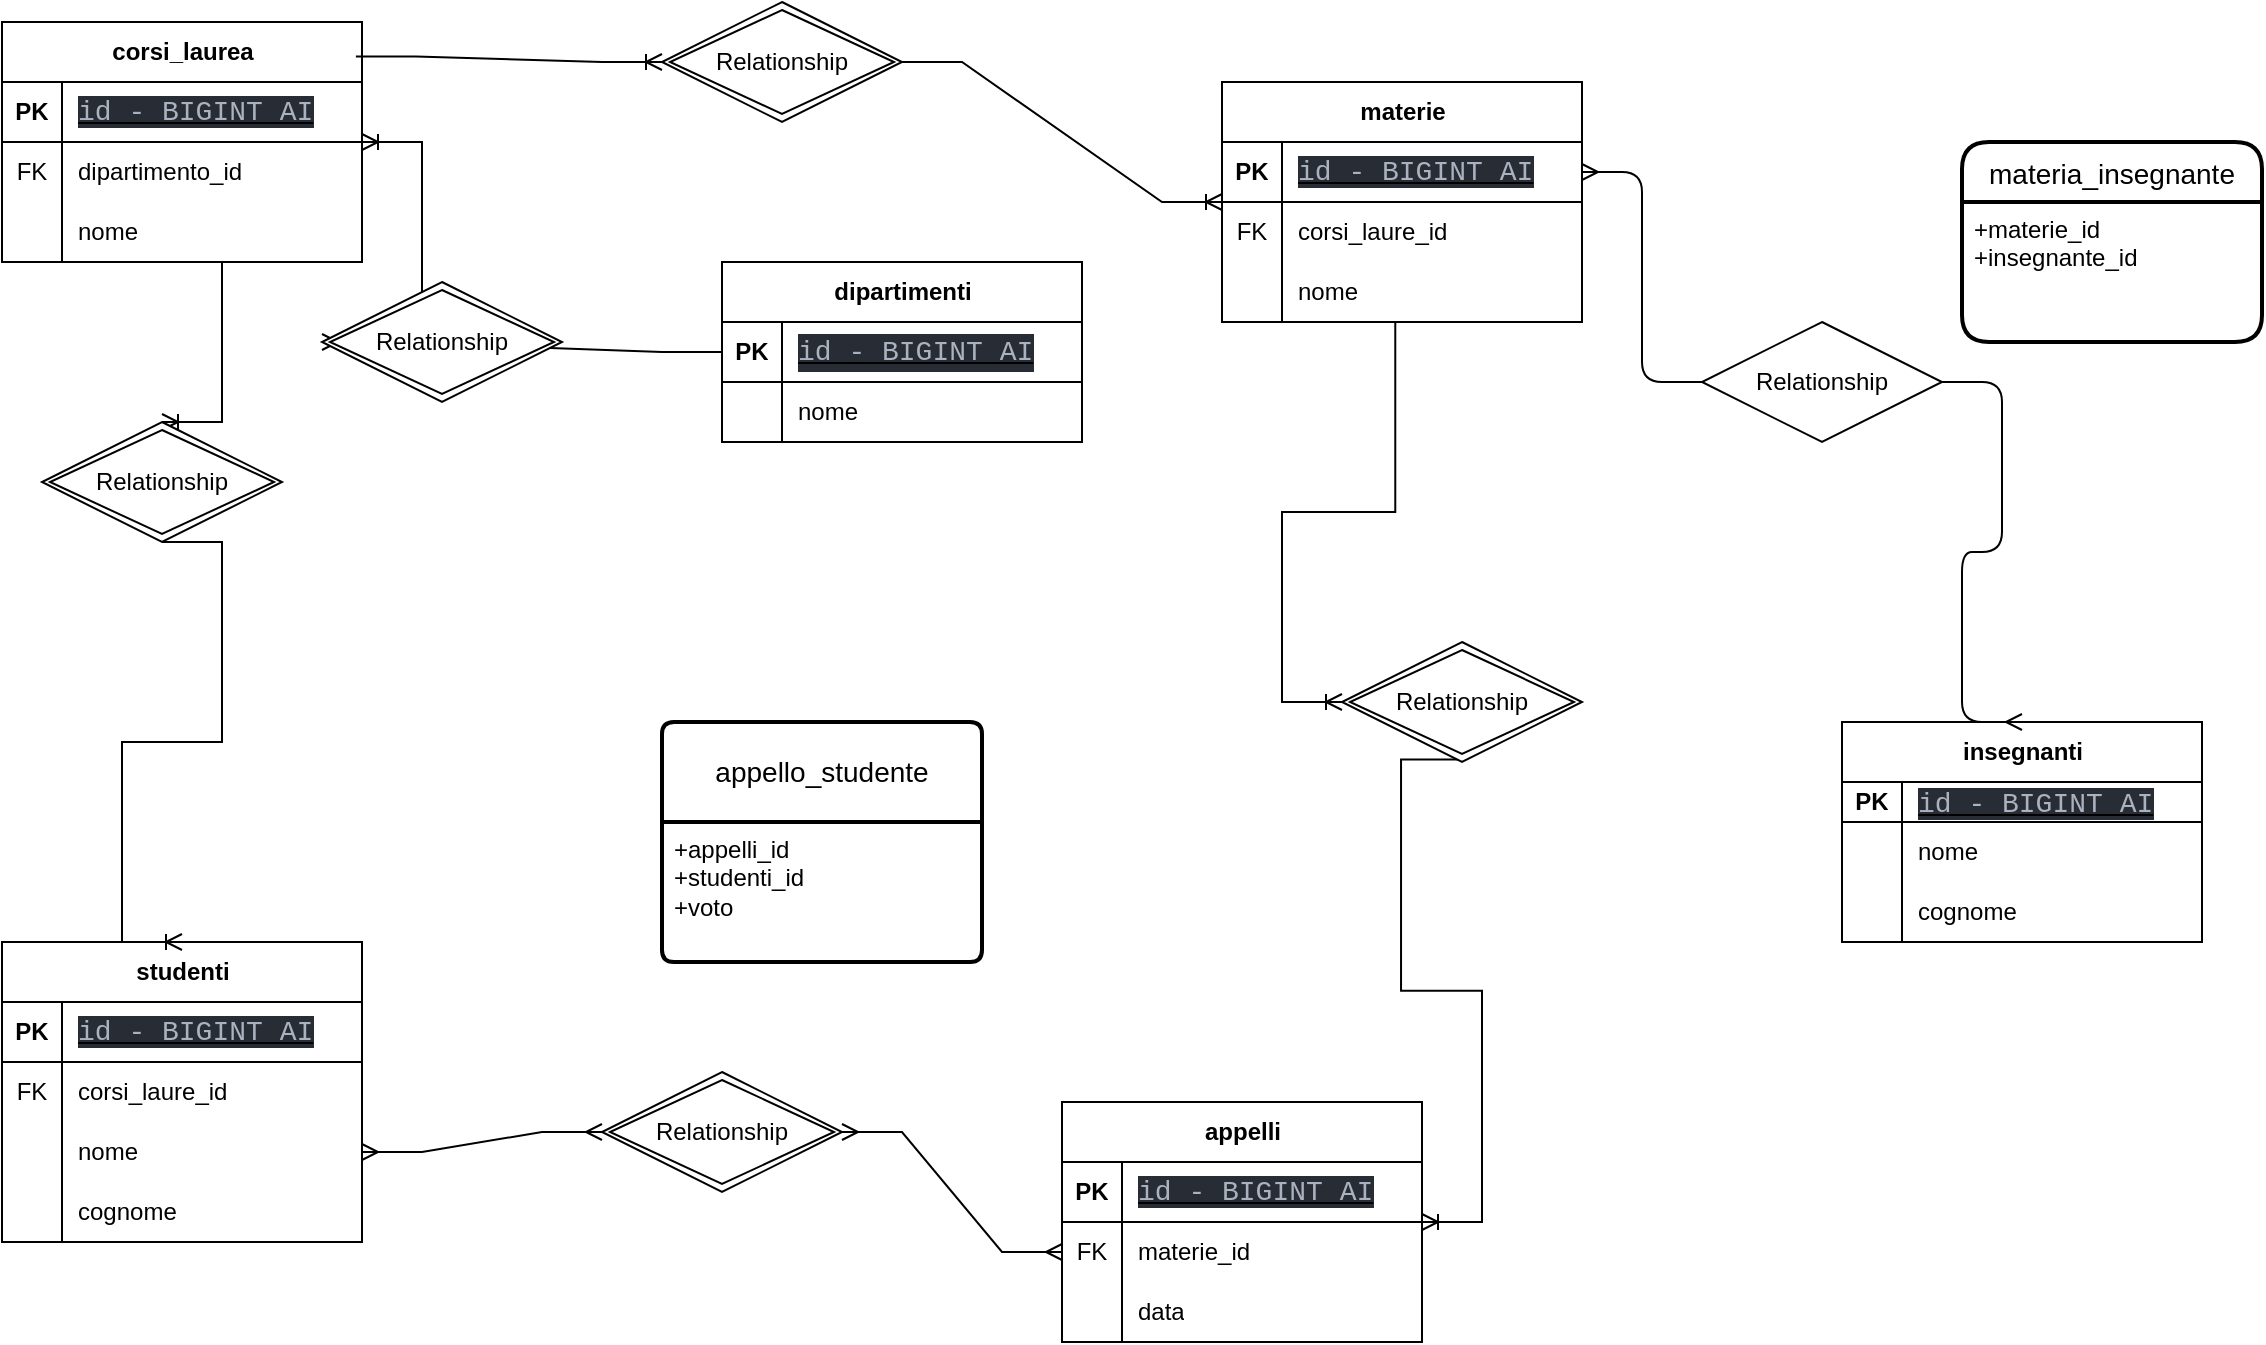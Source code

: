 <mxfile>
    <diagram name="Pagina-1" id="z0n77k8KdwoI7dumrP_V">
        <mxGraphModel dx="1560" dy="816" grid="1" gridSize="10" guides="1" tooltips="1" connect="1" arrows="1" fold="1" page="1" pageScale="1" pageWidth="1654" pageHeight="2336" math="0" shadow="0">
            <root>
                <mxCell id="0"/>
                <mxCell id="1" parent="0"/>
                <mxCell id="RoR9iIZJ4Fh7kVblHjOC-1" value="dipartimenti" style="shape=table;startSize=30;container=1;collapsible=1;childLayout=tableLayout;fixedRows=1;rowLines=0;fontStyle=1;align=center;resizeLast=1;html=1;" parent="1" vertex="1">
                    <mxGeometry x="380" y="140" width="180" height="90" as="geometry"/>
                </mxCell>
                <mxCell id="RoR9iIZJ4Fh7kVblHjOC-2" value="" style="shape=tableRow;horizontal=0;startSize=0;swimlaneHead=0;swimlaneBody=0;fillColor=none;collapsible=0;dropTarget=0;points=[[0,0.5],[1,0.5]];portConstraint=eastwest;top=0;left=0;right=0;bottom=1;" parent="RoR9iIZJ4Fh7kVblHjOC-1" vertex="1">
                    <mxGeometry y="30" width="180" height="30" as="geometry"/>
                </mxCell>
                <mxCell id="RoR9iIZJ4Fh7kVblHjOC-3" value="PK" style="shape=partialRectangle;connectable=0;fillColor=none;top=0;left=0;bottom=0;right=0;fontStyle=1;overflow=hidden;whiteSpace=wrap;html=1;" parent="RoR9iIZJ4Fh7kVblHjOC-2" vertex="1">
                    <mxGeometry width="30" height="30" as="geometry">
                        <mxRectangle width="30" height="30" as="alternateBounds"/>
                    </mxGeometry>
                </mxCell>
                <mxCell id="RoR9iIZJ4Fh7kVblHjOC-4" value="&lt;div style=&quot;color: #abb2bf;background-color: #282c34;font-family: Consolas, 'Courier New', monospace;font-weight: normal;font-size: 14px;line-height: 19px;white-space: pre;&quot;&gt;id - BIGINT AI&lt;/div&gt;" style="shape=partialRectangle;connectable=0;fillColor=none;top=0;left=0;bottom=0;right=0;align=left;spacingLeft=6;fontStyle=5;overflow=hidden;whiteSpace=wrap;html=1;" parent="RoR9iIZJ4Fh7kVblHjOC-2" vertex="1">
                    <mxGeometry x="30" width="150" height="30" as="geometry">
                        <mxRectangle width="150" height="30" as="alternateBounds"/>
                    </mxGeometry>
                </mxCell>
                <mxCell id="RoR9iIZJ4Fh7kVblHjOC-5" value="" style="shape=tableRow;horizontal=0;startSize=0;swimlaneHead=0;swimlaneBody=0;fillColor=none;collapsible=0;dropTarget=0;points=[[0,0.5],[1,0.5]];portConstraint=eastwest;top=0;left=0;right=0;bottom=0;" parent="RoR9iIZJ4Fh7kVblHjOC-1" vertex="1">
                    <mxGeometry y="60" width="180" height="30" as="geometry"/>
                </mxCell>
                <mxCell id="RoR9iIZJ4Fh7kVblHjOC-6" value="" style="shape=partialRectangle;connectable=0;fillColor=none;top=0;left=0;bottom=0;right=0;editable=1;overflow=hidden;whiteSpace=wrap;html=1;" parent="RoR9iIZJ4Fh7kVblHjOC-5" vertex="1">
                    <mxGeometry width="30" height="30" as="geometry">
                        <mxRectangle width="30" height="30" as="alternateBounds"/>
                    </mxGeometry>
                </mxCell>
                <mxCell id="RoR9iIZJ4Fh7kVblHjOC-7" value="nome" style="shape=partialRectangle;connectable=0;fillColor=none;top=0;left=0;bottom=0;right=0;align=left;spacingLeft=6;overflow=hidden;whiteSpace=wrap;html=1;" parent="RoR9iIZJ4Fh7kVblHjOC-5" vertex="1">
                    <mxGeometry x="30" width="150" height="30" as="geometry">
                        <mxRectangle width="150" height="30" as="alternateBounds"/>
                    </mxGeometry>
                </mxCell>
                <mxCell id="RoR9iIZJ4Fh7kVblHjOC-14" value="materie" style="shape=table;startSize=30;container=1;collapsible=1;childLayout=tableLayout;fixedRows=1;rowLines=0;fontStyle=1;align=center;resizeLast=1;html=1;" parent="1" vertex="1">
                    <mxGeometry x="630" y="50" width="180" height="120" as="geometry"/>
                </mxCell>
                <mxCell id="RoR9iIZJ4Fh7kVblHjOC-15" value="" style="shape=tableRow;horizontal=0;startSize=0;swimlaneHead=0;swimlaneBody=0;fillColor=none;collapsible=0;dropTarget=0;points=[[0,0.5],[1,0.5]];portConstraint=eastwest;top=0;left=0;right=0;bottom=1;" parent="RoR9iIZJ4Fh7kVblHjOC-14" vertex="1">
                    <mxGeometry y="30" width="180" height="30" as="geometry"/>
                </mxCell>
                <mxCell id="RoR9iIZJ4Fh7kVblHjOC-16" value="PK" style="shape=partialRectangle;connectable=0;fillColor=none;top=0;left=0;bottom=0;right=0;fontStyle=1;overflow=hidden;whiteSpace=wrap;html=1;" parent="RoR9iIZJ4Fh7kVblHjOC-15" vertex="1">
                    <mxGeometry width="30" height="30" as="geometry">
                        <mxRectangle width="30" height="30" as="alternateBounds"/>
                    </mxGeometry>
                </mxCell>
                <mxCell id="RoR9iIZJ4Fh7kVblHjOC-17" value="&lt;span style=&quot;color: rgb(171, 178, 191); font-family: Consolas, &amp;quot;Courier New&amp;quot;, monospace; font-size: 14px; font-weight: 400; white-space: pre; background-color: rgb(40, 44, 52);&quot;&gt;id - BIGINT AI&lt;/span&gt;" style="shape=partialRectangle;connectable=0;fillColor=none;top=0;left=0;bottom=0;right=0;align=left;spacingLeft=6;fontStyle=5;overflow=hidden;whiteSpace=wrap;html=1;" parent="RoR9iIZJ4Fh7kVblHjOC-15" vertex="1">
                    <mxGeometry x="30" width="150" height="30" as="geometry">
                        <mxRectangle width="150" height="30" as="alternateBounds"/>
                    </mxGeometry>
                </mxCell>
                <mxCell id="RoR9iIZJ4Fh7kVblHjOC-18" value="" style="shape=tableRow;horizontal=0;startSize=0;swimlaneHead=0;swimlaneBody=0;fillColor=none;collapsible=0;dropTarget=0;points=[[0,0.5],[1,0.5]];portConstraint=eastwest;top=0;left=0;right=0;bottom=0;" parent="RoR9iIZJ4Fh7kVblHjOC-14" vertex="1">
                    <mxGeometry y="60" width="180" height="30" as="geometry"/>
                </mxCell>
                <mxCell id="RoR9iIZJ4Fh7kVblHjOC-19" value="FK" style="shape=partialRectangle;connectable=0;fillColor=none;top=0;left=0;bottom=0;right=0;editable=1;overflow=hidden;whiteSpace=wrap;html=1;" parent="RoR9iIZJ4Fh7kVblHjOC-18" vertex="1">
                    <mxGeometry width="30" height="30" as="geometry">
                        <mxRectangle width="30" height="30" as="alternateBounds"/>
                    </mxGeometry>
                </mxCell>
                <mxCell id="RoR9iIZJ4Fh7kVblHjOC-20" value="corsi_laure_id" style="shape=partialRectangle;connectable=0;fillColor=none;top=0;left=0;bottom=0;right=0;align=left;spacingLeft=6;overflow=hidden;whiteSpace=wrap;html=1;" parent="RoR9iIZJ4Fh7kVblHjOC-18" vertex="1">
                    <mxGeometry x="30" width="150" height="30" as="geometry">
                        <mxRectangle width="150" height="30" as="alternateBounds"/>
                    </mxGeometry>
                </mxCell>
                <mxCell id="RoR9iIZJ4Fh7kVblHjOC-21" value="" style="shape=tableRow;horizontal=0;startSize=0;swimlaneHead=0;swimlaneBody=0;fillColor=none;collapsible=0;dropTarget=0;points=[[0,0.5],[1,0.5]];portConstraint=eastwest;top=0;left=0;right=0;bottom=0;" parent="RoR9iIZJ4Fh7kVblHjOC-14" vertex="1">
                    <mxGeometry y="90" width="180" height="30" as="geometry"/>
                </mxCell>
                <mxCell id="RoR9iIZJ4Fh7kVblHjOC-22" value="" style="shape=partialRectangle;connectable=0;fillColor=none;top=0;left=0;bottom=0;right=0;editable=1;overflow=hidden;whiteSpace=wrap;html=1;" parent="RoR9iIZJ4Fh7kVblHjOC-21" vertex="1">
                    <mxGeometry width="30" height="30" as="geometry">
                        <mxRectangle width="30" height="30" as="alternateBounds"/>
                    </mxGeometry>
                </mxCell>
                <mxCell id="RoR9iIZJ4Fh7kVblHjOC-23" value="nome" style="shape=partialRectangle;connectable=0;fillColor=none;top=0;left=0;bottom=0;right=0;align=left;spacingLeft=6;overflow=hidden;whiteSpace=wrap;html=1;" parent="RoR9iIZJ4Fh7kVblHjOC-21" vertex="1">
                    <mxGeometry x="30" width="150" height="30" as="geometry">
                        <mxRectangle width="150" height="30" as="alternateBounds"/>
                    </mxGeometry>
                </mxCell>
                <mxCell id="RoR9iIZJ4Fh7kVblHjOC-27" value="appelli" style="shape=table;startSize=30;container=1;collapsible=1;childLayout=tableLayout;fixedRows=1;rowLines=0;fontStyle=1;align=center;resizeLast=1;html=1;" parent="1" vertex="1">
                    <mxGeometry x="550" y="560" width="180" height="120" as="geometry"/>
                </mxCell>
                <mxCell id="RoR9iIZJ4Fh7kVblHjOC-28" value="" style="shape=tableRow;horizontal=0;startSize=0;swimlaneHead=0;swimlaneBody=0;fillColor=none;collapsible=0;dropTarget=0;points=[[0,0.5],[1,0.5]];portConstraint=eastwest;top=0;left=0;right=0;bottom=1;" parent="RoR9iIZJ4Fh7kVblHjOC-27" vertex="1">
                    <mxGeometry y="30" width="180" height="30" as="geometry"/>
                </mxCell>
                <mxCell id="RoR9iIZJ4Fh7kVblHjOC-29" value="PK" style="shape=partialRectangle;connectable=0;fillColor=none;top=0;left=0;bottom=0;right=0;fontStyle=1;overflow=hidden;whiteSpace=wrap;html=1;" parent="RoR9iIZJ4Fh7kVblHjOC-28" vertex="1">
                    <mxGeometry width="30" height="30" as="geometry">
                        <mxRectangle width="30" height="30" as="alternateBounds"/>
                    </mxGeometry>
                </mxCell>
                <mxCell id="RoR9iIZJ4Fh7kVblHjOC-30" value="&lt;span style=&quot;color: rgb(171, 178, 191); font-family: Consolas, &amp;quot;Courier New&amp;quot;, monospace; font-size: 14px; font-weight: 400; white-space: pre; background-color: rgb(40, 44, 52);&quot;&gt;id - BIGINT AI&lt;/span&gt;" style="shape=partialRectangle;connectable=0;fillColor=none;top=0;left=0;bottom=0;right=0;align=left;spacingLeft=6;fontStyle=5;overflow=hidden;whiteSpace=wrap;html=1;" parent="RoR9iIZJ4Fh7kVblHjOC-28" vertex="1">
                    <mxGeometry x="30" width="150" height="30" as="geometry">
                        <mxRectangle width="150" height="30" as="alternateBounds"/>
                    </mxGeometry>
                </mxCell>
                <mxCell id="RoR9iIZJ4Fh7kVblHjOC-31" value="" style="shape=tableRow;horizontal=0;startSize=0;swimlaneHead=0;swimlaneBody=0;fillColor=none;collapsible=0;dropTarget=0;points=[[0,0.5],[1,0.5]];portConstraint=eastwest;top=0;left=0;right=0;bottom=0;" parent="RoR9iIZJ4Fh7kVblHjOC-27" vertex="1">
                    <mxGeometry y="60" width="180" height="30" as="geometry"/>
                </mxCell>
                <mxCell id="RoR9iIZJ4Fh7kVblHjOC-32" value="FK" style="shape=partialRectangle;connectable=0;fillColor=none;top=0;left=0;bottom=0;right=0;editable=1;overflow=hidden;whiteSpace=wrap;html=1;" parent="RoR9iIZJ4Fh7kVblHjOC-31" vertex="1">
                    <mxGeometry width="30" height="30" as="geometry">
                        <mxRectangle width="30" height="30" as="alternateBounds"/>
                    </mxGeometry>
                </mxCell>
                <mxCell id="RoR9iIZJ4Fh7kVblHjOC-33" value="materie_id" style="shape=partialRectangle;connectable=0;fillColor=none;top=0;left=0;bottom=0;right=0;align=left;spacingLeft=6;overflow=hidden;whiteSpace=wrap;html=1;" parent="RoR9iIZJ4Fh7kVblHjOC-31" vertex="1">
                    <mxGeometry x="30" width="150" height="30" as="geometry">
                        <mxRectangle width="150" height="30" as="alternateBounds"/>
                    </mxGeometry>
                </mxCell>
                <mxCell id="RoR9iIZJ4Fh7kVblHjOC-37" value="" style="shape=tableRow;horizontal=0;startSize=0;swimlaneHead=0;swimlaneBody=0;fillColor=none;collapsible=0;dropTarget=0;points=[[0,0.5],[1,0.5]];portConstraint=eastwest;top=0;left=0;right=0;bottom=0;" parent="RoR9iIZJ4Fh7kVblHjOC-27" vertex="1">
                    <mxGeometry y="90" width="180" height="30" as="geometry"/>
                </mxCell>
                <mxCell id="RoR9iIZJ4Fh7kVblHjOC-38" value="" style="shape=partialRectangle;connectable=0;fillColor=none;top=0;left=0;bottom=0;right=0;editable=1;overflow=hidden;whiteSpace=wrap;html=1;" parent="RoR9iIZJ4Fh7kVblHjOC-37" vertex="1">
                    <mxGeometry width="30" height="30" as="geometry">
                        <mxRectangle width="30" height="30" as="alternateBounds"/>
                    </mxGeometry>
                </mxCell>
                <mxCell id="RoR9iIZJ4Fh7kVblHjOC-39" value="data" style="shape=partialRectangle;connectable=0;fillColor=none;top=0;left=0;bottom=0;right=0;align=left;spacingLeft=6;overflow=hidden;whiteSpace=wrap;html=1;" parent="RoR9iIZJ4Fh7kVblHjOC-37" vertex="1">
                    <mxGeometry x="30" width="150" height="30" as="geometry">
                        <mxRectangle width="150" height="30" as="alternateBounds"/>
                    </mxGeometry>
                </mxCell>
                <mxCell id="RoR9iIZJ4Fh7kVblHjOC-40" value="studenti" style="shape=table;startSize=30;container=1;collapsible=1;childLayout=tableLayout;fixedRows=1;rowLines=0;fontStyle=1;align=center;resizeLast=1;html=1;" parent="1" vertex="1">
                    <mxGeometry x="20" y="480" width="180" height="150" as="geometry"/>
                </mxCell>
                <mxCell id="RoR9iIZJ4Fh7kVblHjOC-41" value="" style="shape=tableRow;horizontal=0;startSize=0;swimlaneHead=0;swimlaneBody=0;fillColor=none;collapsible=0;dropTarget=0;points=[[0,0.5],[1,0.5]];portConstraint=eastwest;top=0;left=0;right=0;bottom=1;" parent="RoR9iIZJ4Fh7kVblHjOC-40" vertex="1">
                    <mxGeometry y="30" width="180" height="30" as="geometry"/>
                </mxCell>
                <mxCell id="RoR9iIZJ4Fh7kVblHjOC-42" value="PK" style="shape=partialRectangle;connectable=0;fillColor=none;top=0;left=0;bottom=0;right=0;fontStyle=1;overflow=hidden;whiteSpace=wrap;html=1;" parent="RoR9iIZJ4Fh7kVblHjOC-41" vertex="1">
                    <mxGeometry width="30" height="30" as="geometry">
                        <mxRectangle width="30" height="30" as="alternateBounds"/>
                    </mxGeometry>
                </mxCell>
                <mxCell id="RoR9iIZJ4Fh7kVblHjOC-43" value="&lt;span style=&quot;color: rgb(171, 178, 191); font-family: Consolas, &amp;quot;Courier New&amp;quot;, monospace; font-size: 14px; font-weight: 400; white-space: pre; background-color: rgb(40, 44, 52);&quot;&gt;id - BIGINT AI&lt;/span&gt;" style="shape=partialRectangle;connectable=0;fillColor=none;top=0;left=0;bottom=0;right=0;align=left;spacingLeft=6;fontStyle=5;overflow=hidden;whiteSpace=wrap;html=1;" parent="RoR9iIZJ4Fh7kVblHjOC-41" vertex="1">
                    <mxGeometry x="30" width="150" height="30" as="geometry">
                        <mxRectangle width="150" height="30" as="alternateBounds"/>
                    </mxGeometry>
                </mxCell>
                <mxCell id="RoR9iIZJ4Fh7kVblHjOC-44" value="" style="shape=tableRow;horizontal=0;startSize=0;swimlaneHead=0;swimlaneBody=0;fillColor=none;collapsible=0;dropTarget=0;points=[[0,0.5],[1,0.5]];portConstraint=eastwest;top=0;left=0;right=0;bottom=0;" parent="RoR9iIZJ4Fh7kVblHjOC-40" vertex="1">
                    <mxGeometry y="60" width="180" height="30" as="geometry"/>
                </mxCell>
                <mxCell id="RoR9iIZJ4Fh7kVblHjOC-45" value="FK" style="shape=partialRectangle;connectable=0;fillColor=none;top=0;left=0;bottom=0;right=0;editable=1;overflow=hidden;whiteSpace=wrap;html=1;" parent="RoR9iIZJ4Fh7kVblHjOC-44" vertex="1">
                    <mxGeometry width="30" height="30" as="geometry">
                        <mxRectangle width="30" height="30" as="alternateBounds"/>
                    </mxGeometry>
                </mxCell>
                <mxCell id="RoR9iIZJ4Fh7kVblHjOC-46" value="corsi_laure_id" style="shape=partialRectangle;connectable=0;fillColor=none;top=0;left=0;bottom=0;right=0;align=left;spacingLeft=6;overflow=hidden;whiteSpace=wrap;html=1;" parent="RoR9iIZJ4Fh7kVblHjOC-44" vertex="1">
                    <mxGeometry x="30" width="150" height="30" as="geometry">
                        <mxRectangle width="150" height="30" as="alternateBounds"/>
                    </mxGeometry>
                </mxCell>
                <mxCell id="RoR9iIZJ4Fh7kVblHjOC-47" value="" style="shape=tableRow;horizontal=0;startSize=0;swimlaneHead=0;swimlaneBody=0;fillColor=none;collapsible=0;dropTarget=0;points=[[0,0.5],[1,0.5]];portConstraint=eastwest;top=0;left=0;right=0;bottom=0;" parent="RoR9iIZJ4Fh7kVblHjOC-40" vertex="1">
                    <mxGeometry y="90" width="180" height="30" as="geometry"/>
                </mxCell>
                <mxCell id="RoR9iIZJ4Fh7kVblHjOC-48" value="" style="shape=partialRectangle;connectable=0;fillColor=none;top=0;left=0;bottom=0;right=0;editable=1;overflow=hidden;whiteSpace=wrap;html=1;" parent="RoR9iIZJ4Fh7kVblHjOC-47" vertex="1">
                    <mxGeometry width="30" height="30" as="geometry">
                        <mxRectangle width="30" height="30" as="alternateBounds"/>
                    </mxGeometry>
                </mxCell>
                <mxCell id="RoR9iIZJ4Fh7kVblHjOC-49" value="nome" style="shape=partialRectangle;connectable=0;fillColor=none;top=0;left=0;bottom=0;right=0;align=left;spacingLeft=6;overflow=hidden;whiteSpace=wrap;html=1;" parent="RoR9iIZJ4Fh7kVblHjOC-47" vertex="1">
                    <mxGeometry x="30" width="150" height="30" as="geometry">
                        <mxRectangle width="150" height="30" as="alternateBounds"/>
                    </mxGeometry>
                </mxCell>
                <mxCell id="RoR9iIZJ4Fh7kVblHjOC-50" value="" style="shape=tableRow;horizontal=0;startSize=0;swimlaneHead=0;swimlaneBody=0;fillColor=none;collapsible=0;dropTarget=0;points=[[0,0.5],[1,0.5]];portConstraint=eastwest;top=0;left=0;right=0;bottom=0;" parent="RoR9iIZJ4Fh7kVblHjOC-40" vertex="1">
                    <mxGeometry y="120" width="180" height="30" as="geometry"/>
                </mxCell>
                <mxCell id="RoR9iIZJ4Fh7kVblHjOC-51" value="" style="shape=partialRectangle;connectable=0;fillColor=none;top=0;left=0;bottom=0;right=0;editable=1;overflow=hidden;whiteSpace=wrap;html=1;" parent="RoR9iIZJ4Fh7kVblHjOC-50" vertex="1">
                    <mxGeometry width="30" height="30" as="geometry">
                        <mxRectangle width="30" height="30" as="alternateBounds"/>
                    </mxGeometry>
                </mxCell>
                <mxCell id="RoR9iIZJ4Fh7kVblHjOC-52" value="cognome" style="shape=partialRectangle;connectable=0;fillColor=none;top=0;left=0;bottom=0;right=0;align=left;spacingLeft=6;overflow=hidden;whiteSpace=wrap;html=1;" parent="RoR9iIZJ4Fh7kVblHjOC-50" vertex="1">
                    <mxGeometry x="30" width="150" height="30" as="geometry">
                        <mxRectangle width="150" height="30" as="alternateBounds"/>
                    </mxGeometry>
                </mxCell>
                <mxCell id="RoR9iIZJ4Fh7kVblHjOC-53" value="corsi_laurea" style="shape=table;startSize=30;container=1;collapsible=1;childLayout=tableLayout;fixedRows=1;rowLines=0;fontStyle=1;align=center;resizeLast=1;html=1;" parent="1" vertex="1">
                    <mxGeometry x="20" y="20" width="180" height="120" as="geometry"/>
                </mxCell>
                <mxCell id="RoR9iIZJ4Fh7kVblHjOC-54" value="" style="shape=tableRow;horizontal=0;startSize=0;swimlaneHead=0;swimlaneBody=0;fillColor=none;collapsible=0;dropTarget=0;points=[[0,0.5],[1,0.5]];portConstraint=eastwest;top=0;left=0;right=0;bottom=1;" parent="RoR9iIZJ4Fh7kVblHjOC-53" vertex="1">
                    <mxGeometry y="30" width="180" height="30" as="geometry"/>
                </mxCell>
                <mxCell id="RoR9iIZJ4Fh7kVblHjOC-55" value="PK" style="shape=partialRectangle;connectable=0;fillColor=none;top=0;left=0;bottom=0;right=0;fontStyle=1;overflow=hidden;whiteSpace=wrap;html=1;" parent="RoR9iIZJ4Fh7kVblHjOC-54" vertex="1">
                    <mxGeometry width="30" height="30" as="geometry">
                        <mxRectangle width="30" height="30" as="alternateBounds"/>
                    </mxGeometry>
                </mxCell>
                <mxCell id="RoR9iIZJ4Fh7kVblHjOC-56" value="&lt;span style=&quot;color: rgb(171, 178, 191); font-family: Consolas, &amp;quot;Courier New&amp;quot;, monospace; font-size: 14px; font-weight: 400; white-space: pre; background-color: rgb(40, 44, 52);&quot;&gt;id - BIGINT AI&lt;/span&gt;" style="shape=partialRectangle;connectable=0;fillColor=none;top=0;left=0;bottom=0;right=0;align=left;spacingLeft=6;fontStyle=5;overflow=hidden;whiteSpace=wrap;html=1;" parent="RoR9iIZJ4Fh7kVblHjOC-54" vertex="1">
                    <mxGeometry x="30" width="150" height="30" as="geometry">
                        <mxRectangle width="150" height="30" as="alternateBounds"/>
                    </mxGeometry>
                </mxCell>
                <mxCell id="RoR9iIZJ4Fh7kVblHjOC-57" value="" style="shape=tableRow;horizontal=0;startSize=0;swimlaneHead=0;swimlaneBody=0;fillColor=none;collapsible=0;dropTarget=0;points=[[0,0.5],[1,0.5]];portConstraint=eastwest;top=0;left=0;right=0;bottom=0;" parent="RoR9iIZJ4Fh7kVblHjOC-53" vertex="1">
                    <mxGeometry y="60" width="180" height="30" as="geometry"/>
                </mxCell>
                <mxCell id="RoR9iIZJ4Fh7kVblHjOC-58" value="FK" style="shape=partialRectangle;connectable=0;fillColor=none;top=0;left=0;bottom=0;right=0;editable=1;overflow=hidden;whiteSpace=wrap;html=1;" parent="RoR9iIZJ4Fh7kVblHjOC-57" vertex="1">
                    <mxGeometry width="30" height="30" as="geometry">
                        <mxRectangle width="30" height="30" as="alternateBounds"/>
                    </mxGeometry>
                </mxCell>
                <mxCell id="RoR9iIZJ4Fh7kVblHjOC-59" value="dipartimento_id" style="shape=partialRectangle;connectable=0;fillColor=none;top=0;left=0;bottom=0;right=0;align=left;spacingLeft=6;overflow=hidden;whiteSpace=wrap;html=1;" parent="RoR9iIZJ4Fh7kVblHjOC-57" vertex="1">
                    <mxGeometry x="30" width="150" height="30" as="geometry">
                        <mxRectangle width="150" height="30" as="alternateBounds"/>
                    </mxGeometry>
                </mxCell>
                <mxCell id="RoR9iIZJ4Fh7kVblHjOC-60" value="" style="shape=tableRow;horizontal=0;startSize=0;swimlaneHead=0;swimlaneBody=0;fillColor=none;collapsible=0;dropTarget=0;points=[[0,0.5],[1,0.5]];portConstraint=eastwest;top=0;left=0;right=0;bottom=0;" parent="RoR9iIZJ4Fh7kVblHjOC-53" vertex="1">
                    <mxGeometry y="90" width="180" height="30" as="geometry"/>
                </mxCell>
                <mxCell id="RoR9iIZJ4Fh7kVblHjOC-61" value="" style="shape=partialRectangle;connectable=0;fillColor=none;top=0;left=0;bottom=0;right=0;editable=1;overflow=hidden;whiteSpace=wrap;html=1;" parent="RoR9iIZJ4Fh7kVblHjOC-60" vertex="1">
                    <mxGeometry width="30" height="30" as="geometry">
                        <mxRectangle width="30" height="30" as="alternateBounds"/>
                    </mxGeometry>
                </mxCell>
                <mxCell id="RoR9iIZJ4Fh7kVblHjOC-62" value="nome" style="shape=partialRectangle;connectable=0;fillColor=none;top=0;left=0;bottom=0;right=0;align=left;spacingLeft=6;overflow=hidden;whiteSpace=wrap;html=1;" parent="RoR9iIZJ4Fh7kVblHjOC-60" vertex="1">
                    <mxGeometry x="30" width="150" height="30" as="geometry">
                        <mxRectangle width="150" height="30" as="alternateBounds"/>
                    </mxGeometry>
                </mxCell>
                <mxCell id="RoR9iIZJ4Fh7kVblHjOC-66" value="insegnanti" style="shape=table;startSize=30;container=1;collapsible=1;childLayout=tableLayout;fixedRows=1;rowLines=0;fontStyle=1;align=center;resizeLast=1;html=1;" parent="1" vertex="1">
                    <mxGeometry x="940" y="370" width="180" height="110" as="geometry"/>
                </mxCell>
                <mxCell id="RoR9iIZJ4Fh7kVblHjOC-67" value="" style="shape=tableRow;horizontal=0;startSize=0;swimlaneHead=0;swimlaneBody=0;fillColor=none;collapsible=0;dropTarget=0;points=[[0,0.5],[1,0.5]];portConstraint=eastwest;top=0;left=0;right=0;bottom=1;" parent="RoR9iIZJ4Fh7kVblHjOC-66" vertex="1">
                    <mxGeometry y="30" width="180" height="20" as="geometry"/>
                </mxCell>
                <mxCell id="RoR9iIZJ4Fh7kVblHjOC-68" value="PK" style="shape=partialRectangle;connectable=0;fillColor=none;top=0;left=0;bottom=0;right=0;fontStyle=1;overflow=hidden;whiteSpace=wrap;html=1;" parent="RoR9iIZJ4Fh7kVblHjOC-67" vertex="1">
                    <mxGeometry width="30" height="20" as="geometry">
                        <mxRectangle width="30" height="20" as="alternateBounds"/>
                    </mxGeometry>
                </mxCell>
                <mxCell id="RoR9iIZJ4Fh7kVblHjOC-69" value="&lt;span style=&quot;color: rgb(171, 178, 191); font-family: Consolas, &amp;quot;Courier New&amp;quot;, monospace; font-size: 14px; font-weight: 400; white-space: pre; background-color: rgb(40, 44, 52);&quot;&gt;id - BIGINT AI&lt;/span&gt;" style="shape=partialRectangle;connectable=0;fillColor=none;top=0;left=0;bottom=0;right=0;align=left;spacingLeft=6;fontStyle=5;overflow=hidden;whiteSpace=wrap;html=1;" parent="RoR9iIZJ4Fh7kVblHjOC-67" vertex="1">
                    <mxGeometry x="30" width="150" height="20" as="geometry">
                        <mxRectangle width="150" height="20" as="alternateBounds"/>
                    </mxGeometry>
                </mxCell>
                <mxCell id="RoR9iIZJ4Fh7kVblHjOC-73" value="" style="shape=tableRow;horizontal=0;startSize=0;swimlaneHead=0;swimlaneBody=0;fillColor=none;collapsible=0;dropTarget=0;points=[[0,0.5],[1,0.5]];portConstraint=eastwest;top=0;left=0;right=0;bottom=0;" parent="RoR9iIZJ4Fh7kVblHjOC-66" vertex="1">
                    <mxGeometry y="50" width="180" height="30" as="geometry"/>
                </mxCell>
                <mxCell id="RoR9iIZJ4Fh7kVblHjOC-74" value="" style="shape=partialRectangle;connectable=0;fillColor=none;top=0;left=0;bottom=0;right=0;editable=1;overflow=hidden;whiteSpace=wrap;html=1;" parent="RoR9iIZJ4Fh7kVblHjOC-73" vertex="1">
                    <mxGeometry width="30" height="30" as="geometry">
                        <mxRectangle width="30" height="30" as="alternateBounds"/>
                    </mxGeometry>
                </mxCell>
                <mxCell id="RoR9iIZJ4Fh7kVblHjOC-75" value="nome&lt;span style=&quot;white-space: pre;&quot;&gt;&#9;&lt;/span&gt;" style="shape=partialRectangle;connectable=0;fillColor=none;top=0;left=0;bottom=0;right=0;align=left;spacingLeft=6;overflow=hidden;whiteSpace=wrap;html=1;" parent="RoR9iIZJ4Fh7kVblHjOC-73" vertex="1">
                    <mxGeometry x="30" width="150" height="30" as="geometry">
                        <mxRectangle width="150" height="30" as="alternateBounds"/>
                    </mxGeometry>
                </mxCell>
                <mxCell id="RoR9iIZJ4Fh7kVblHjOC-76" value="" style="shape=tableRow;horizontal=0;startSize=0;swimlaneHead=0;swimlaneBody=0;fillColor=none;collapsible=0;dropTarget=0;points=[[0,0.5],[1,0.5]];portConstraint=eastwest;top=0;left=0;right=0;bottom=0;" parent="RoR9iIZJ4Fh7kVblHjOC-66" vertex="1">
                    <mxGeometry y="80" width="180" height="30" as="geometry"/>
                </mxCell>
                <mxCell id="RoR9iIZJ4Fh7kVblHjOC-77" value="" style="shape=partialRectangle;connectable=0;fillColor=none;top=0;left=0;bottom=0;right=0;editable=1;overflow=hidden;whiteSpace=wrap;html=1;" parent="RoR9iIZJ4Fh7kVblHjOC-76" vertex="1">
                    <mxGeometry width="30" height="30" as="geometry">
                        <mxRectangle width="30" height="30" as="alternateBounds"/>
                    </mxGeometry>
                </mxCell>
                <mxCell id="RoR9iIZJ4Fh7kVblHjOC-78" value="cognome" style="shape=partialRectangle;connectable=0;fillColor=none;top=0;left=0;bottom=0;right=0;align=left;spacingLeft=6;overflow=hidden;whiteSpace=wrap;html=1;" parent="RoR9iIZJ4Fh7kVblHjOC-76" vertex="1">
                    <mxGeometry x="30" width="150" height="30" as="geometry">
                        <mxRectangle width="150" height="30" as="alternateBounds"/>
                    </mxGeometry>
                </mxCell>
                <mxCell id="RoR9iIZJ4Fh7kVblHjOC-92" value="appello_studente" style="swimlane;childLayout=stackLayout;horizontal=1;startSize=50;horizontalStack=0;rounded=1;fontSize=14;fontStyle=0;strokeWidth=2;resizeParent=0;resizeLast=1;shadow=0;dashed=0;align=center;arcSize=4;whiteSpace=wrap;html=1;" parent="1" vertex="1">
                    <mxGeometry x="350" y="370" width="160" height="120" as="geometry"/>
                </mxCell>
                <mxCell id="RoR9iIZJ4Fh7kVblHjOC-93" value="+appelli_id&lt;br&gt;+studenti_id&lt;br&gt;+voto" style="align=left;strokeColor=none;fillColor=none;spacingLeft=4;fontSize=12;verticalAlign=top;resizable=0;rotatable=0;part=1;html=1;" parent="RoR9iIZJ4Fh7kVblHjOC-92" vertex="1">
                    <mxGeometry y="50" width="160" height="70" as="geometry"/>
                </mxCell>
                <mxCell id="RoR9iIZJ4Fh7kVblHjOC-100" value="" style="edgeStyle=entityRelationEdgeStyle;fontSize=12;html=1;endArrow=ERoneToMany;rounded=0;exitX=0;exitY=0.5;exitDx=0;exitDy=0;" parent="1" source="RoR9iIZJ4Fh7kVblHjOC-101" target="RoR9iIZJ4Fh7kVblHjOC-53" edge="1">
                    <mxGeometry width="100" height="100" relative="1" as="geometry">
                        <mxPoint x="340" y="310" as="sourcePoint"/>
                        <mxPoint x="440" y="210" as="targetPoint"/>
                        <Array as="points">
                            <mxPoint x="610" y="10"/>
                        </Array>
                    </mxGeometry>
                </mxCell>
                <mxCell id="RoR9iIZJ4Fh7kVblHjOC-102" value="" style="edgeStyle=entityRelationEdgeStyle;fontSize=12;html=1;endArrow=ERoneToMany;rounded=0;entryX=0;entryY=0.5;entryDx=0;entryDy=0;exitX=0;exitY=0.5;exitDx=0;exitDy=0;" parent="1" source="RoR9iIZJ4Fh7kVblHjOC-2" target="RoR9iIZJ4Fh7kVblHjOC-101" edge="1">
                    <mxGeometry width="100" height="100" relative="1" as="geometry">
                        <mxPoint x="450" y="325" as="sourcePoint"/>
                        <mxPoint x="360" y="135" as="targetPoint"/>
                        <Array as="points">
                            <mxPoint x="710" y="-50"/>
                            <mxPoint x="350" y="240"/>
                        </Array>
                    </mxGeometry>
                </mxCell>
                <mxCell id="RoR9iIZJ4Fh7kVblHjOC-101" value="Relationship" style="shape=rhombus;double=1;perimeter=rhombusPerimeter;whiteSpace=wrap;html=1;align=center;" parent="1" vertex="1">
                    <mxGeometry x="180" y="150" width="120" height="60" as="geometry"/>
                </mxCell>
                <mxCell id="RoR9iIZJ4Fh7kVblHjOC-106" value="" style="edgeStyle=entityRelationEdgeStyle;fontSize=12;html=1;endArrow=ERoneToMany;rounded=0;" parent="1" source="RoR9iIZJ4Fh7kVblHjOC-108" target="RoR9iIZJ4Fh7kVblHjOC-14" edge="1">
                    <mxGeometry width="100" height="100" relative="1" as="geometry">
                        <mxPoint x="560" y="185" as="sourcePoint"/>
                        <mxPoint x="630" y="60" as="targetPoint"/>
                        <Array as="points">
                            <mxPoint x="1050" y="15"/>
                            <mxPoint x="870" y="45"/>
                        </Array>
                    </mxGeometry>
                </mxCell>
                <mxCell id="RoR9iIZJ4Fh7kVblHjOC-109" value="" style="edgeStyle=entityRelationEdgeStyle;fontSize=12;html=1;endArrow=ERoneToMany;rounded=0;exitX=0.983;exitY=0.144;exitDx=0;exitDy=0;exitPerimeter=0;" parent="1" source="RoR9iIZJ4Fh7kVblHjOC-53" target="RoR9iIZJ4Fh7kVblHjOC-108" edge="1">
                    <mxGeometry width="100" height="100" relative="1" as="geometry">
                        <mxPoint x="510" y="80" as="sourcePoint"/>
                        <mxPoint x="700" y="90" as="targetPoint"/>
                        <Array as="points"/>
                    </mxGeometry>
                </mxCell>
                <mxCell id="RoR9iIZJ4Fh7kVblHjOC-108" value="Relationship" style="shape=rhombus;double=1;perimeter=rhombusPerimeter;whiteSpace=wrap;html=1;align=center;" parent="1" vertex="1">
                    <mxGeometry x="350" y="10" width="120" height="60" as="geometry"/>
                </mxCell>
                <mxCell id="RoR9iIZJ4Fh7kVblHjOC-120" value="" style="edgeStyle=entityRelationEdgeStyle;fontSize=12;html=1;endArrow=ERoneToMany;rounded=0;exitX=0.496;exitY=0.98;exitDx=0;exitDy=0;exitPerimeter=0;" parent="1" source="RoR9iIZJ4Fh7kVblHjOC-121" target="RoR9iIZJ4Fh7kVblHjOC-27" edge="1">
                    <mxGeometry width="100" height="100" relative="1" as="geometry">
                        <mxPoint x="710" y="450" as="sourcePoint"/>
                        <mxPoint x="600" y="440" as="targetPoint"/>
                        <Array as="points">
                            <mxPoint x="750" y="400"/>
                        </Array>
                    </mxGeometry>
                </mxCell>
                <mxCell id="RoR9iIZJ4Fh7kVblHjOC-123" value="" style="edgeStyle=entityRelationEdgeStyle;fontSize=12;html=1;endArrow=ERoneToMany;rounded=0;exitX=0.296;exitY=0.985;exitDx=0;exitDy=0;exitPerimeter=0;" parent="1" target="RoR9iIZJ4Fh7kVblHjOC-121" edge="1">
                    <mxGeometry width="100" height="100" relative="1" as="geometry">
                        <mxPoint x="686.64" y="170.0" as="sourcePoint"/>
                        <mxPoint x="753.36" y="330.45" as="targetPoint"/>
                    </mxGeometry>
                </mxCell>
                <mxCell id="RoR9iIZJ4Fh7kVblHjOC-121" value="Relationship" style="shape=rhombus;double=1;perimeter=rhombusPerimeter;whiteSpace=wrap;html=1;align=center;" parent="1" vertex="1">
                    <mxGeometry x="690" y="330" width="120" height="60" as="geometry"/>
                </mxCell>
                <mxCell id="RoR9iIZJ4Fh7kVblHjOC-130" value="" style="edgeStyle=entityRelationEdgeStyle;fontSize=12;html=1;endArrow=ERoneToMany;rounded=0;exitX=0.5;exitY=1;exitDx=0;exitDy=0;entryX=0.5;entryY=0;entryDx=0;entryDy=0;" parent="1" source="RoR9iIZJ4Fh7kVblHjOC-131" target="RoR9iIZJ4Fh7kVblHjOC-40" edge="1">
                    <mxGeometry width="100" height="100" relative="1" as="geometry">
                        <mxPoint x="80" y="180" as="sourcePoint"/>
                        <mxPoint x="100" y="400" as="targetPoint"/>
                        <Array as="points">
                            <mxPoint x="-120" y="320"/>
                        </Array>
                    </mxGeometry>
                </mxCell>
                <mxCell id="RoR9iIZJ4Fh7kVblHjOC-132" value="" style="edgeStyle=entityRelationEdgeStyle;fontSize=12;html=1;endArrow=ERoneToMany;rounded=0;entryX=0.5;entryY=0;entryDx=0;entryDy=0;" parent="1" target="RoR9iIZJ4Fh7kVblHjOC-131" edge="1">
                    <mxGeometry width="100" height="100" relative="1" as="geometry">
                        <mxPoint x="100" y="140" as="sourcePoint"/>
                        <mxPoint x="110" y="350" as="targetPoint"/>
                        <Array as="points"/>
                    </mxGeometry>
                </mxCell>
                <mxCell id="RoR9iIZJ4Fh7kVblHjOC-131" value="Relationship" style="shape=rhombus;double=1;perimeter=rhombusPerimeter;whiteSpace=wrap;html=1;align=center;" parent="1" vertex="1">
                    <mxGeometry x="40" y="220" width="120" height="60" as="geometry"/>
                </mxCell>
                <mxCell id="RoR9iIZJ4Fh7kVblHjOC-133" value="" style="edgeStyle=entityRelationEdgeStyle;fontSize=12;html=1;endArrow=ERmany;startArrow=ERmany;rounded=0;exitX=1;exitY=0.5;exitDx=0;exitDy=0;entryX=0;entryY=0.5;entryDx=0;entryDy=0;" parent="1" source="RoR9iIZJ4Fh7kVblHjOC-134" target="RoR9iIZJ4Fh7kVblHjOC-31" edge="1">
                    <mxGeometry width="100" height="100" relative="1" as="geometry">
                        <mxPoint x="580" y="600" as="sourcePoint"/>
                        <mxPoint x="680" y="500" as="targetPoint"/>
                    </mxGeometry>
                </mxCell>
                <mxCell id="RoR9iIZJ4Fh7kVblHjOC-135" value="" style="edgeStyle=entityRelationEdgeStyle;fontSize=12;html=1;endArrow=ERmany;startArrow=ERmany;rounded=0;exitX=1;exitY=0.5;exitDx=0;exitDy=0;entryX=0;entryY=0.5;entryDx=0;entryDy=0;" parent="1" source="RoR9iIZJ4Fh7kVblHjOC-47" target="RoR9iIZJ4Fh7kVblHjOC-134" edge="1">
                    <mxGeometry width="100" height="100" relative="1" as="geometry">
                        <mxPoint x="200" y="455" as="sourcePoint"/>
                        <mxPoint x="647" y="625" as="targetPoint"/>
                    </mxGeometry>
                </mxCell>
                <mxCell id="RoR9iIZJ4Fh7kVblHjOC-134" value="Relationship" style="shape=rhombus;double=1;perimeter=rhombusPerimeter;whiteSpace=wrap;html=1;align=center;" parent="1" vertex="1">
                    <mxGeometry x="320" y="545" width="120" height="60" as="geometry"/>
                </mxCell>
                <mxCell id="2" value="materia_insegnante" style="swimlane;childLayout=stackLayout;horizontal=1;startSize=30;horizontalStack=0;rounded=1;fontSize=14;fontStyle=0;strokeWidth=2;resizeParent=0;resizeLast=1;shadow=0;dashed=0;align=center;" vertex="1" parent="1">
                    <mxGeometry x="1000" y="80" width="150" height="100" as="geometry"/>
                </mxCell>
                <mxCell id="3" value="+materie_id&#10;+insegnante_id&#10;" style="align=left;strokeColor=none;fillColor=none;spacingLeft=4;fontSize=12;verticalAlign=top;resizable=0;rotatable=0;part=1;" vertex="1" parent="2">
                    <mxGeometry y="30" width="150" height="70" as="geometry"/>
                </mxCell>
                <mxCell id="4" value="" style="edgeStyle=entityRelationEdgeStyle;fontSize=12;html=1;endArrow=ERmany;startArrow=none;exitX=1;exitY=0.5;exitDx=0;exitDy=0;entryX=0.5;entryY=0;entryDx=0;entryDy=0;" edge="1" parent="1" source="5" target="RoR9iIZJ4Fh7kVblHjOC-66">
                    <mxGeometry width="100" height="100" relative="1" as="geometry">
                        <mxPoint x="630" y="400" as="sourcePoint"/>
                        <mxPoint x="1020" y="360" as="targetPoint"/>
                    </mxGeometry>
                </mxCell>
                <mxCell id="6" value="" style="edgeStyle=entityRelationEdgeStyle;fontSize=12;html=1;endArrow=none;startArrow=ERmany;entryX=0;entryY=0.5;entryDx=0;entryDy=0;exitX=1;exitY=0.5;exitDx=0;exitDy=0;" edge="1" parent="1" source="RoR9iIZJ4Fh7kVblHjOC-15" target="5">
                    <mxGeometry width="100" height="100" relative="1" as="geometry">
                        <mxPoint x="810" y="95" as="sourcePoint"/>
                        <mxPoint x="940" y="445" as="targetPoint"/>
                    </mxGeometry>
                </mxCell>
                <mxCell id="5" value="Relationship" style="shape=rhombus;perimeter=rhombusPerimeter;whiteSpace=wrap;html=1;align=center;" vertex="1" parent="1">
                    <mxGeometry x="870" y="170" width="120" height="60" as="geometry"/>
                </mxCell>
            </root>
        </mxGraphModel>
    </diagram>
</mxfile>